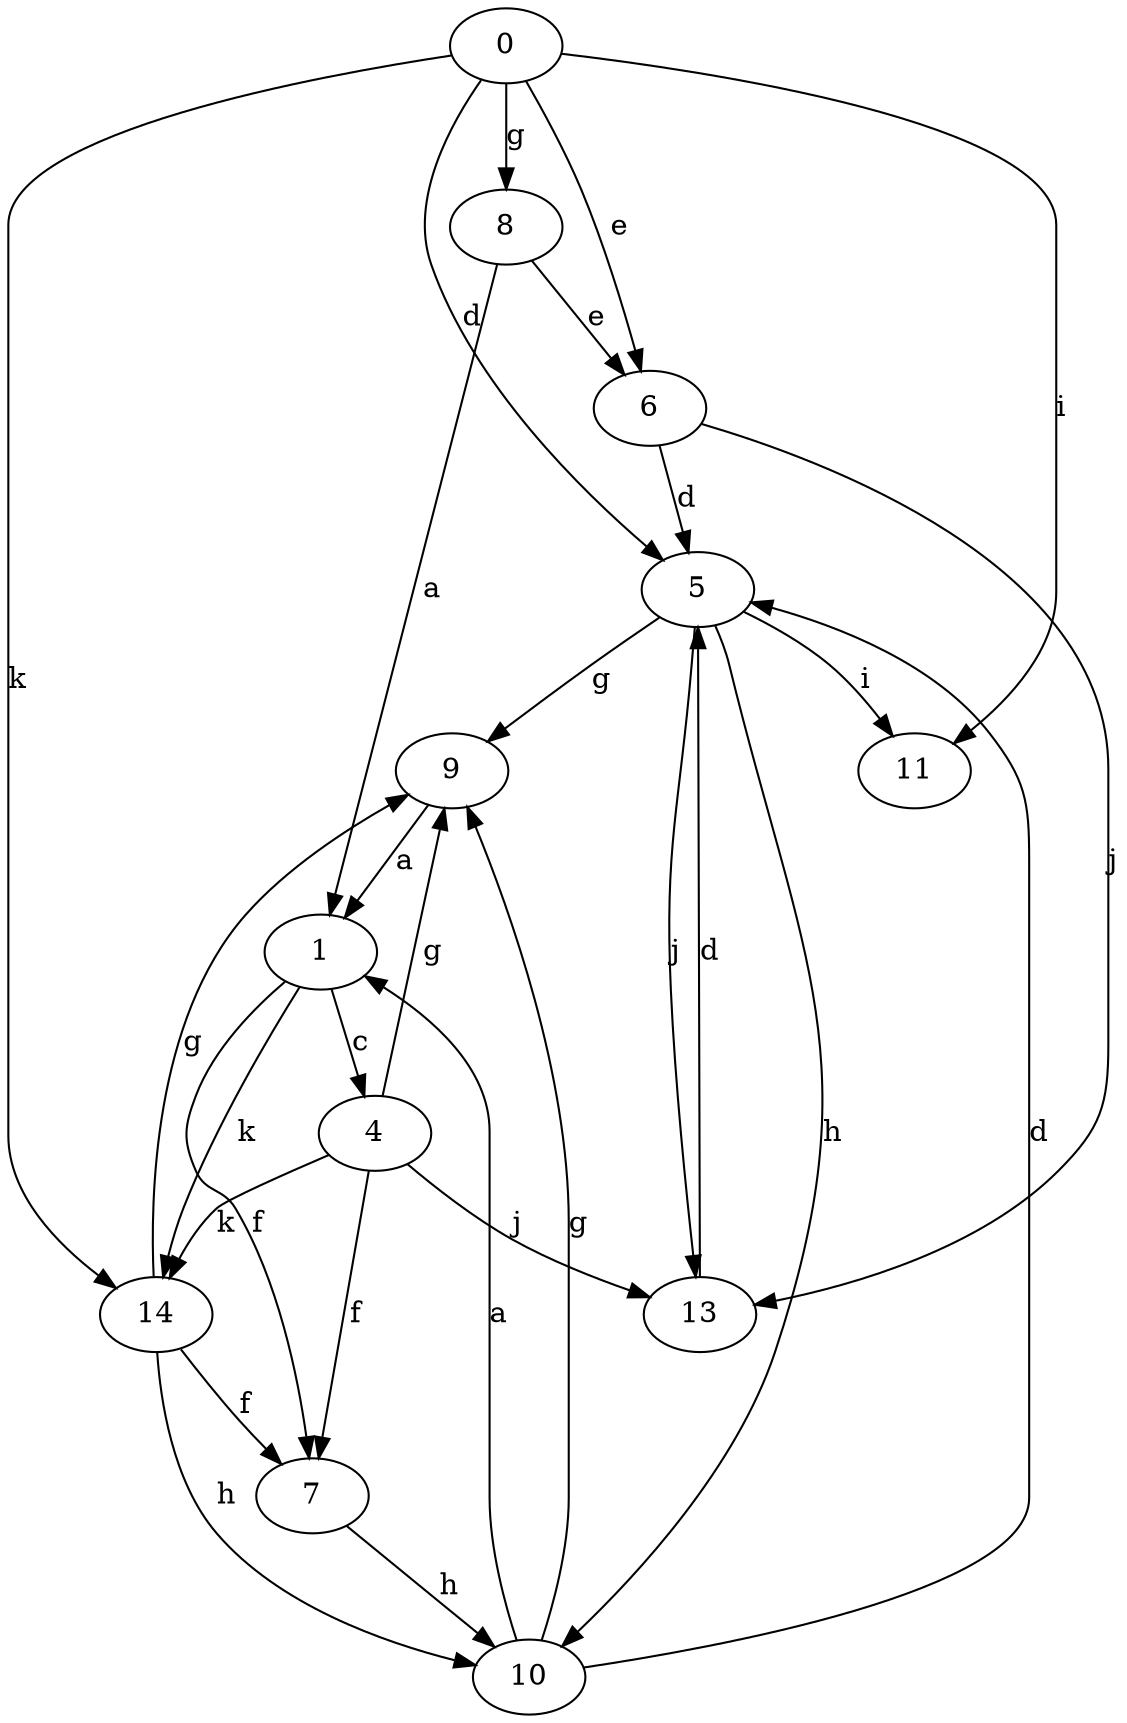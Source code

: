 strict digraph  {
0;
1;
4;
5;
6;
7;
8;
9;
10;
11;
13;
14;
0 -> 5  [label=d];
0 -> 6  [label=e];
0 -> 8  [label=g];
0 -> 11  [label=i];
0 -> 14  [label=k];
1 -> 4  [label=c];
1 -> 7  [label=f];
1 -> 14  [label=k];
4 -> 7  [label=f];
4 -> 9  [label=g];
4 -> 13  [label=j];
4 -> 14  [label=k];
5 -> 9  [label=g];
5 -> 10  [label=h];
5 -> 11  [label=i];
5 -> 13  [label=j];
6 -> 5  [label=d];
6 -> 13  [label=j];
7 -> 10  [label=h];
8 -> 1  [label=a];
8 -> 6  [label=e];
9 -> 1  [label=a];
10 -> 1  [label=a];
10 -> 5  [label=d];
10 -> 9  [label=g];
13 -> 5  [label=d];
14 -> 7  [label=f];
14 -> 9  [label=g];
14 -> 10  [label=h];
}
